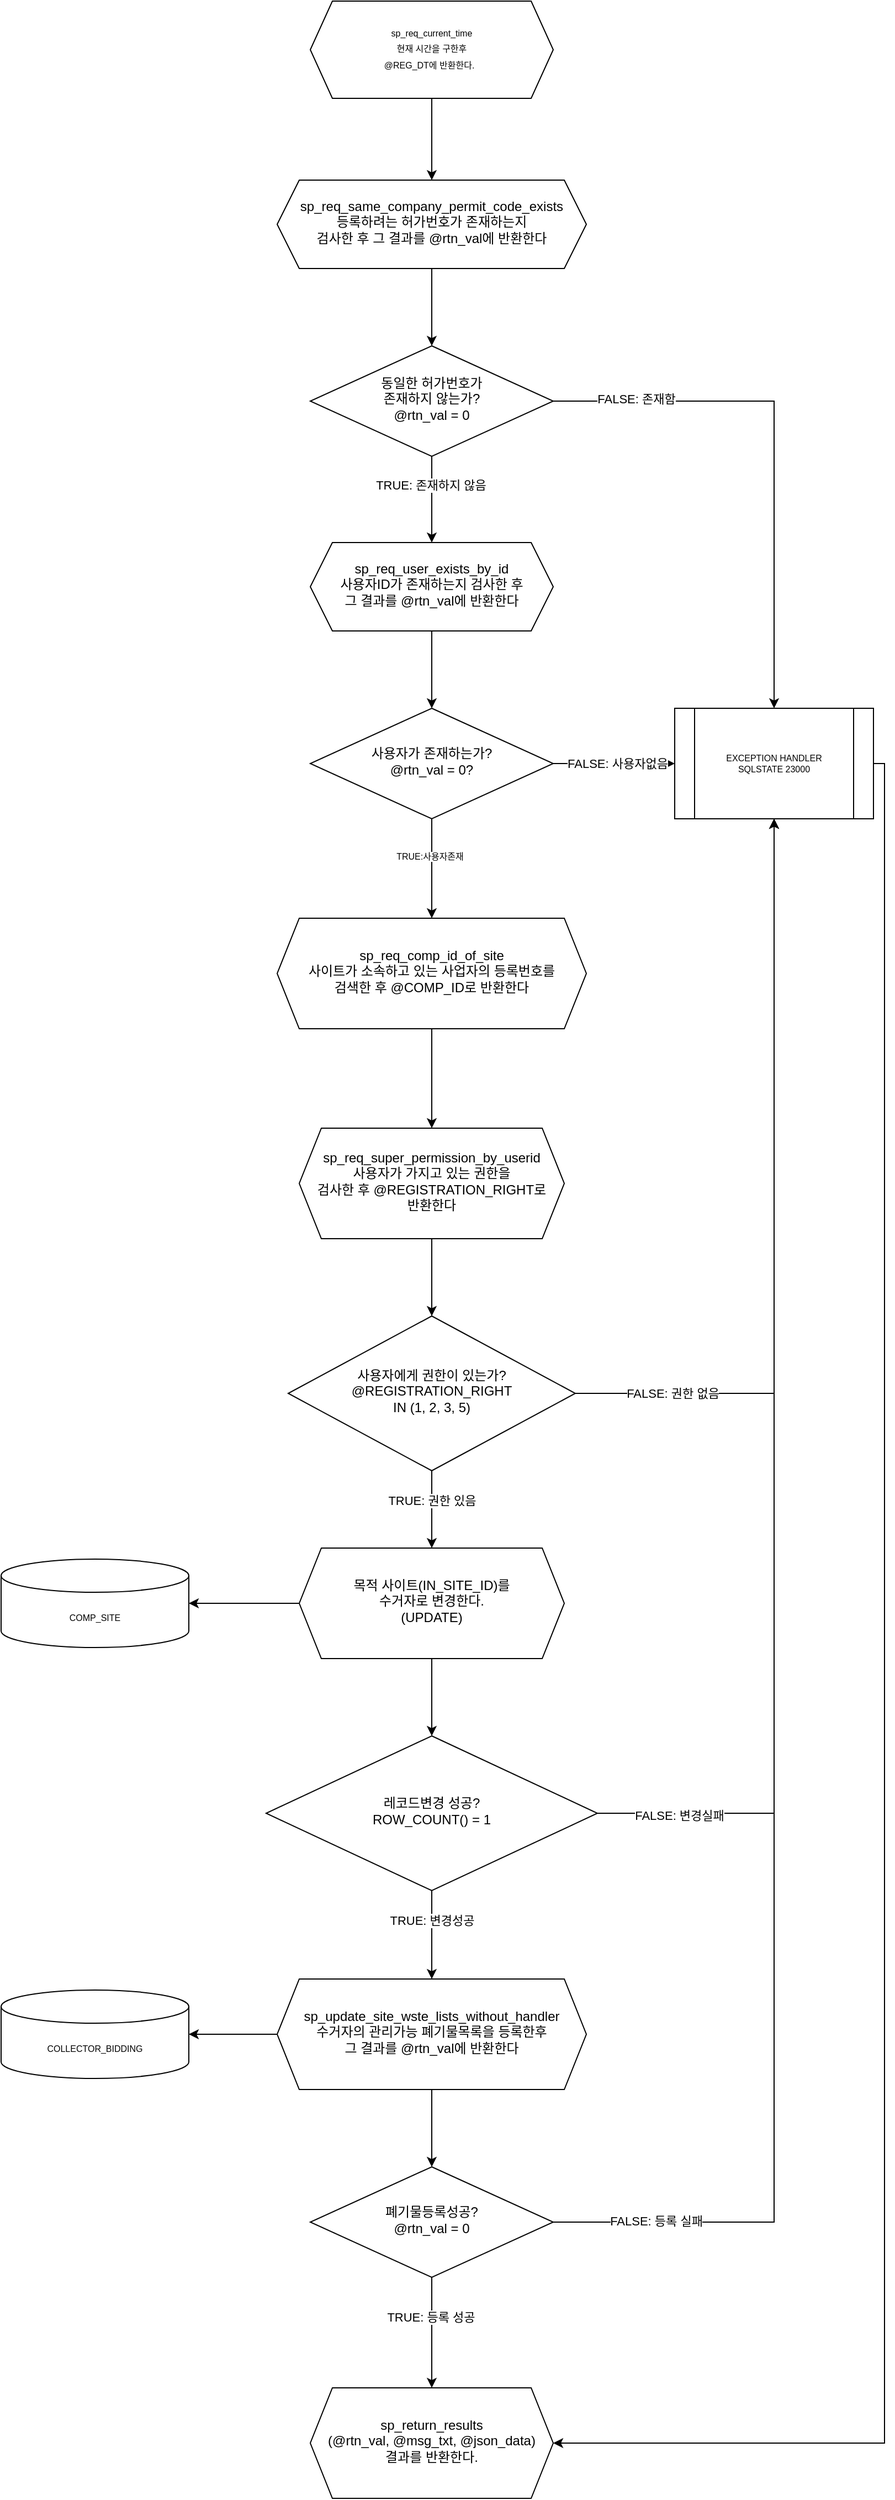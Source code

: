 <mxfile version="16.5.6" type="device"><diagram id="yySY9vK7rYap_eBIG5R3" name="Page-1"><mxGraphModel dx="4037" dy="7043" grid="1" gridSize="10" guides="1" tooltips="1" connect="1" arrows="1" fold="1" page="1" pageScale="1" pageWidth="827" pageHeight="1169" math="0" shadow="0"><root><mxCell id="0"/><mxCell id="1" parent="0"/><mxCell id="CMZ5Q1El2WQaPjV9q1QV-1" value="" style="edgeStyle=orthogonalEdgeStyle;rounded=0;orthogonalLoop=1;jettySize=auto;html=1;fontSize=8;" edge="1" parent="1" source="CMZ5Q1El2WQaPjV9q1QV-2" target="CMZ5Q1El2WQaPjV9q1QV-4"><mxGeometry relative="1" as="geometry"/></mxCell><mxCell id="CMZ5Q1El2WQaPjV9q1QV-2" value="&lt;font style=&quot;font-size: 8px&quot;&gt;sp_req_current_time&lt;br&gt;현재 시간을 구한후&lt;br&gt;@REG_DT에 반환한다.&amp;nbsp;&amp;nbsp;&lt;/font&gt;" style="shape=hexagon;perimeter=hexagonPerimeter2;whiteSpace=wrap;html=1;fixedSize=1;shadow=0;strokeWidth=1;spacing=6;spacingTop=-4;" vertex="1" parent="1"><mxGeometry x="-533" y="-3470" width="220" height="88" as="geometry"/></mxCell><mxCell id="CMZ5Q1El2WQaPjV9q1QV-3" value="" style="edgeStyle=orthogonalEdgeStyle;rounded=0;orthogonalLoop=1;jettySize=auto;html=1;fontSize=8;entryX=0.5;entryY=0;entryDx=0;entryDy=0;" edge="1" parent="1" source="CMZ5Q1El2WQaPjV9q1QV-4" target="CMZ5Q1El2WQaPjV9q1QV-86"><mxGeometry relative="1" as="geometry"/></mxCell><mxCell id="CMZ5Q1El2WQaPjV9q1QV-4" value="sp_req_same_company_permit_code_exists&lt;br&gt;등록하려는 허가번호가 존재하는지&lt;br&gt;검사한 후 그 결과를&amp;nbsp;@rtn_val에 반환한다" style="shape=hexagon;perimeter=hexagonPerimeter2;whiteSpace=wrap;html=1;fixedSize=1;shadow=0;strokeWidth=1;spacing=6;spacingTop=-4;" vertex="1" parent="1"><mxGeometry x="-563" y="-3308" width="280" height="80" as="geometry"/></mxCell><mxCell id="CMZ5Q1El2WQaPjV9q1QV-5" value="" style="edgeStyle=orthogonalEdgeStyle;rounded=0;orthogonalLoop=1;jettySize=auto;html=1;fontSize=8;" edge="1" parent="1" source="CMZ5Q1El2WQaPjV9q1QV-8" target="CMZ5Q1El2WQaPjV9q1QV-9"><mxGeometry relative="1" as="geometry"/></mxCell><mxCell id="CMZ5Q1El2WQaPjV9q1QV-6" value="TRUE:사용자존재" style="edgeLabel;html=1;align=center;verticalAlign=middle;resizable=0;points=[];fontSize=8;" vertex="1" connectable="0" parent="CMZ5Q1El2WQaPjV9q1QV-5"><mxGeometry x="-0.244" y="-2" relative="1" as="geometry"><mxPoint as="offset"/></mxGeometry></mxCell><mxCell id="CMZ5Q1El2WQaPjV9q1QV-21" value="" style="edgeStyle=orthogonalEdgeStyle;rounded=0;orthogonalLoop=1;jettySize=auto;html=1;" edge="1" parent="1" source="CMZ5Q1El2WQaPjV9q1QV-8" target="CMZ5Q1El2WQaPjV9q1QV-20"><mxGeometry relative="1" as="geometry"/></mxCell><mxCell id="CMZ5Q1El2WQaPjV9q1QV-22" value="FALSE: 사용자없음" style="edgeLabel;html=1;align=center;verticalAlign=middle;resizable=0;points=[];" vertex="1" connectable="0" parent="CMZ5Q1El2WQaPjV9q1QV-21"><mxGeometry x="-0.2" relative="1" as="geometry"><mxPoint x="14" as="offset"/></mxGeometry></mxCell><mxCell id="CMZ5Q1El2WQaPjV9q1QV-8" value="사용자가 존재하는가?&lt;br&gt;@rtn_val = 0?" style="rhombus;whiteSpace=wrap;html=1;shadow=0;strokeWidth=1;spacing=6;spacingTop=-4;" vertex="1" parent="1"><mxGeometry x="-533" y="-2830" width="220" height="100" as="geometry"/></mxCell><mxCell id="CMZ5Q1El2WQaPjV9q1QV-11" value="" style="edgeStyle=orthogonalEdgeStyle;rounded=0;orthogonalLoop=1;jettySize=auto;html=1;entryX=0.5;entryY=0;entryDx=0;entryDy=0;" edge="1" parent="1" source="CMZ5Q1El2WQaPjV9q1QV-9" target="CMZ5Q1El2WQaPjV9q1QV-12"><mxGeometry relative="1" as="geometry"><mxPoint x="-393" y="-2490" as="targetPoint"/></mxGeometry></mxCell><mxCell id="CMZ5Q1El2WQaPjV9q1QV-9" value="sp_req_comp_id_of_site&lt;br&gt;사이트가 소속하고 있는 사업자의 등록번호를&lt;br&gt;검색한 후&amp;nbsp;@COMP_ID로 반환한다" style="shape=hexagon;perimeter=hexagonPerimeter2;whiteSpace=wrap;html=1;fixedSize=1;shadow=0;strokeWidth=1;spacing=6;spacingTop=-4;" vertex="1" parent="1"><mxGeometry x="-563" y="-2640" width="280" height="100" as="geometry"/></mxCell><mxCell id="CMZ5Q1El2WQaPjV9q1QV-14" value="" style="edgeStyle=orthogonalEdgeStyle;rounded=0;orthogonalLoop=1;jettySize=auto;html=1;entryX=0.5;entryY=0;entryDx=0;entryDy=0;" edge="1" parent="1" source="CMZ5Q1El2WQaPjV9q1QV-12" target="CMZ5Q1El2WQaPjV9q1QV-15"><mxGeometry relative="1" as="geometry"><mxPoint x="-363" y="-2290" as="targetPoint"/></mxGeometry></mxCell><mxCell id="CMZ5Q1El2WQaPjV9q1QV-12" value="sp_req_super_permission_by_userid&lt;br&gt;사용자가 가지고 있는 권한을&lt;br&gt;검사한 후&amp;nbsp;@REGISTRATION_RIGHT로&lt;br&gt;반환한다" style="shape=hexagon;perimeter=hexagonPerimeter2;whiteSpace=wrap;html=1;fixedSize=1;shadow=0;strokeWidth=1;spacing=6;spacingTop=-4;" vertex="1" parent="1"><mxGeometry x="-543" y="-2450" width="240" height="100" as="geometry"/></mxCell><mxCell id="CMZ5Q1El2WQaPjV9q1QV-19" value="" style="edgeStyle=orthogonalEdgeStyle;rounded=0;orthogonalLoop=1;jettySize=auto;html=1;" edge="1" parent="1" source="CMZ5Q1El2WQaPjV9q1QV-15" target="CMZ5Q1El2WQaPjV9q1QV-17"><mxGeometry relative="1" as="geometry"><Array as="points"><mxPoint x="-423" y="-2120"/><mxPoint x="-423" y="-2120"/></Array></mxGeometry></mxCell><mxCell id="CMZ5Q1El2WQaPjV9q1QV-23" value="TRUE: 권한 있음" style="edgeLabel;html=1;align=center;verticalAlign=middle;resizable=0;points=[];" vertex="1" connectable="0" parent="CMZ5Q1El2WQaPjV9q1QV-19"><mxGeometry x="-0.244" relative="1" as="geometry"><mxPoint as="offset"/></mxGeometry></mxCell><mxCell id="CMZ5Q1El2WQaPjV9q1QV-24" style="edgeStyle=orthogonalEdgeStyle;rounded=0;orthogonalLoop=1;jettySize=auto;html=1;exitX=1;exitY=0.5;exitDx=0;exitDy=0;entryX=0.5;entryY=1;entryDx=0;entryDy=0;" edge="1" parent="1" source="CMZ5Q1El2WQaPjV9q1QV-15" target="CMZ5Q1El2WQaPjV9q1QV-20"><mxGeometry relative="1" as="geometry"/></mxCell><mxCell id="CMZ5Q1El2WQaPjV9q1QV-25" value="FALSE: 권한 없음" style="edgeLabel;html=1;align=center;verticalAlign=middle;resizable=0;points=[];" vertex="1" connectable="0" parent="CMZ5Q1El2WQaPjV9q1QV-24"><mxGeometry x="-0.749" relative="1" as="geometry"><mxPoint as="offset"/></mxGeometry></mxCell><mxCell id="CMZ5Q1El2WQaPjV9q1QV-15" value="사용자에게 권한이 있는가?&lt;br&gt;@REGISTRATION_RIGHT&lt;br&gt;IN (1, 2, 3, 5)" style="rhombus;whiteSpace=wrap;html=1;shadow=0;strokeWidth=1;spacing=6;spacingTop=-4;" vertex="1" parent="1"><mxGeometry x="-553" y="-2280" width="260" height="140" as="geometry"/></mxCell><mxCell id="CMZ5Q1El2WQaPjV9q1QV-16" value="" style="edgeStyle=orthogonalEdgeStyle;rounded=0;orthogonalLoop=1;jettySize=auto;html=1;entryX=0.5;entryY=0;entryDx=0;entryDy=0;" edge="1" source="CMZ5Q1El2WQaPjV9q1QV-17" target="CMZ5Q1El2WQaPjV9q1QV-18" parent="1"><mxGeometry relative="1" as="geometry"><mxPoint x="-363" y="-1910" as="targetPoint"/></mxGeometry></mxCell><mxCell id="CMZ5Q1El2WQaPjV9q1QV-72" value="" style="edgeStyle=orthogonalEdgeStyle;rounded=0;orthogonalLoop=1;jettySize=auto;html=1;entryX=1;entryY=0.5;entryDx=0;entryDy=0;entryPerimeter=0;" edge="1" parent="1" source="CMZ5Q1El2WQaPjV9q1QV-17" target="CMZ5Q1El2WQaPjV9q1QV-73"><mxGeometry relative="1" as="geometry"><mxPoint x="-683" y="-2020" as="targetPoint"/></mxGeometry></mxCell><mxCell id="CMZ5Q1El2WQaPjV9q1QV-17" value="목적 사이트(IN_SITE_ID)를&lt;br&gt;수거자로 변경한다.&lt;br&gt;(UPDATE)" style="shape=hexagon;perimeter=hexagonPerimeter2;whiteSpace=wrap;html=1;fixedSize=1;shadow=0;strokeWidth=1;spacing=6;spacingTop=-4;" vertex="1" parent="1"><mxGeometry x="-543" y="-2070" width="240" height="100" as="geometry"/></mxCell><mxCell id="CMZ5Q1El2WQaPjV9q1QV-26" style="edgeStyle=orthogonalEdgeStyle;rounded=0;orthogonalLoop=1;jettySize=auto;html=1;exitX=1;exitY=0.5;exitDx=0;exitDy=0;entryX=0.5;entryY=1;entryDx=0;entryDy=0;" edge="1" parent="1" source="CMZ5Q1El2WQaPjV9q1QV-18" target="CMZ5Q1El2WQaPjV9q1QV-20"><mxGeometry relative="1" as="geometry"/></mxCell><mxCell id="CMZ5Q1El2WQaPjV9q1QV-27" value="FALSE: 변경실패" style="edgeLabel;html=1;align=center;verticalAlign=middle;resizable=0;points=[];" vertex="1" connectable="0" parent="CMZ5Q1El2WQaPjV9q1QV-26"><mxGeometry x="-0.861" y="-2" relative="1" as="geometry"><mxPoint as="offset"/></mxGeometry></mxCell><mxCell id="CMZ5Q1El2WQaPjV9q1QV-31" value="" style="edgeStyle=orthogonalEdgeStyle;rounded=0;orthogonalLoop=1;jettySize=auto;html=1;" edge="1" parent="1" source="CMZ5Q1El2WQaPjV9q1QV-18" target="CMZ5Q1El2WQaPjV9q1QV-29"><mxGeometry relative="1" as="geometry"><Array as="points"><mxPoint x="-423" y="-1730"/><mxPoint x="-423" y="-1730"/></Array></mxGeometry></mxCell><mxCell id="CMZ5Q1El2WQaPjV9q1QV-41" value="TRUE: 변경성공" style="edgeLabel;html=1;align=center;verticalAlign=middle;resizable=0;points=[];" vertex="1" connectable="0" parent="CMZ5Q1El2WQaPjV9q1QV-31"><mxGeometry x="-0.33" relative="1" as="geometry"><mxPoint as="offset"/></mxGeometry></mxCell><mxCell id="CMZ5Q1El2WQaPjV9q1QV-18" value="레코드변경 성공?&lt;br&gt;ROW_COUNT() = 1" style="rhombus;whiteSpace=wrap;html=1;shadow=0;strokeWidth=1;spacing=6;spacingTop=-4;" vertex="1" parent="1"><mxGeometry x="-573" y="-1900" width="300" height="140" as="geometry"/></mxCell><mxCell id="CMZ5Q1El2WQaPjV9q1QV-58" style="edgeStyle=orthogonalEdgeStyle;rounded=0;orthogonalLoop=1;jettySize=auto;html=1;exitX=1;exitY=0.5;exitDx=0;exitDy=0;entryX=1;entryY=0.5;entryDx=0;entryDy=0;" edge="1" parent="1" source="CMZ5Q1El2WQaPjV9q1QV-20" target="CMZ5Q1El2WQaPjV9q1QV-55"><mxGeometry relative="1" as="geometry"><Array as="points"><mxPoint x="-13" y="-2780"/><mxPoint x="-13" y="-1260"/></Array></mxGeometry></mxCell><mxCell id="CMZ5Q1El2WQaPjV9q1QV-20" value="EXCEPTION HANDLER&lt;br&gt;SQLSTATE 23000" style="shape=process;whiteSpace=wrap;html=1;backgroundOutline=1;fontSize=8;" vertex="1" parent="1"><mxGeometry x="-203" y="-2830" width="180" height="100" as="geometry"/></mxCell><mxCell id="CMZ5Q1El2WQaPjV9q1QV-28" value="" style="edgeStyle=orthogonalEdgeStyle;rounded=0;orthogonalLoop=1;jettySize=auto;html=1;entryX=0.5;entryY=0;entryDx=0;entryDy=0;" edge="1" source="CMZ5Q1El2WQaPjV9q1QV-29" target="CMZ5Q1El2WQaPjV9q1QV-30" parent="1"><mxGeometry relative="1" as="geometry"><mxPoint x="-363" y="-1520" as="targetPoint"/></mxGeometry></mxCell><mxCell id="CMZ5Q1El2WQaPjV9q1QV-75" value="" style="edgeStyle=orthogonalEdgeStyle;rounded=0;orthogonalLoop=1;jettySize=auto;html=1;" edge="1" parent="1" source="CMZ5Q1El2WQaPjV9q1QV-29" target="CMZ5Q1El2WQaPjV9q1QV-74"><mxGeometry relative="1" as="geometry"/></mxCell><mxCell id="CMZ5Q1El2WQaPjV9q1QV-29" value="sp_update_site_wste_lists_without_handler&lt;br&gt;수거자의 관리가능 폐기물목록을 등록한후&lt;br&gt;그 결과를&amp;nbsp;@rtn_val에 반환한다" style="shape=hexagon;perimeter=hexagonPerimeter2;whiteSpace=wrap;html=1;fixedSize=1;shadow=0;strokeWidth=1;spacing=6;spacingTop=-4;" vertex="1" parent="1"><mxGeometry x="-563" y="-1680" width="280" height="100" as="geometry"/></mxCell><mxCell id="CMZ5Q1El2WQaPjV9q1QV-34" style="edgeStyle=orthogonalEdgeStyle;rounded=0;orthogonalLoop=1;jettySize=auto;html=1;exitX=1;exitY=0.5;exitDx=0;exitDy=0;entryX=0.5;entryY=1;entryDx=0;entryDy=0;" edge="1" parent="1" source="CMZ5Q1El2WQaPjV9q1QV-30" target="CMZ5Q1El2WQaPjV9q1QV-20"><mxGeometry relative="1" as="geometry"/></mxCell><mxCell id="CMZ5Q1El2WQaPjV9q1QV-35" value="FALSE: 등록 실패" style="edgeLabel;html=1;align=center;verticalAlign=middle;resizable=0;points=[];" vertex="1" connectable="0" parent="CMZ5Q1El2WQaPjV9q1QV-34"><mxGeometry x="-0.874" y="1" relative="1" as="geometry"><mxPoint as="offset"/></mxGeometry></mxCell><mxCell id="CMZ5Q1El2WQaPjV9q1QV-77" value="" style="edgeStyle=orthogonalEdgeStyle;rounded=0;orthogonalLoop=1;jettySize=auto;html=1;" edge="1" parent="1" source="CMZ5Q1El2WQaPjV9q1QV-30"><mxGeometry relative="1" as="geometry"><mxPoint x="-423.0" y="-1310" as="targetPoint"/></mxGeometry></mxCell><mxCell id="CMZ5Q1El2WQaPjV9q1QV-78" value="TRUE: 등록 성공" style="edgeLabel;html=1;align=center;verticalAlign=middle;resizable=0;points=[];" vertex="1" connectable="0" parent="CMZ5Q1El2WQaPjV9q1QV-77"><mxGeometry x="-0.286" y="-1" relative="1" as="geometry"><mxPoint as="offset"/></mxGeometry></mxCell><mxCell id="CMZ5Q1El2WQaPjV9q1QV-30" value="폐기물등록성공?&lt;br&gt;@rtn_val = 0" style="rhombus;whiteSpace=wrap;html=1;shadow=0;strokeWidth=1;spacing=6;spacingTop=-4;" vertex="1" parent="1"><mxGeometry x="-533" y="-1510" width="220" height="100" as="geometry"/></mxCell><mxCell id="CMZ5Q1El2WQaPjV9q1QV-55" value="sp_return_results&lt;br&gt;(@rtn_val, @msg_txt, @json_data)&lt;br&gt;결과를 반환한다." style="shape=hexagon;perimeter=hexagonPerimeter2;whiteSpace=wrap;html=1;fixedSize=1;shadow=0;strokeWidth=1;spacing=6;spacingTop=-4;" vertex="1" parent="1"><mxGeometry x="-533" y="-1310" width="220" height="100" as="geometry"/></mxCell><mxCell id="CMZ5Q1El2WQaPjV9q1QV-73" value="COMP_SITE" style="shape=cylinder3;whiteSpace=wrap;html=1;boundedLbl=1;backgroundOutline=1;size=15;fontSize=8;" vertex="1" parent="1"><mxGeometry x="-813" y="-2060" width="170" height="80" as="geometry"/></mxCell><mxCell id="CMZ5Q1El2WQaPjV9q1QV-74" value="COLLECTOR_BIDDING" style="shape=cylinder3;whiteSpace=wrap;html=1;boundedLbl=1;backgroundOutline=1;size=15;fontSize=8;" vertex="1" parent="1"><mxGeometry x="-813" y="-1670" width="170" height="80" as="geometry"/></mxCell><mxCell id="CMZ5Q1El2WQaPjV9q1QV-85" value="" style="edgeStyle=orthogonalEdgeStyle;rounded=0;orthogonalLoop=1;jettySize=auto;html=1;" edge="1" parent="1" source="CMZ5Q1El2WQaPjV9q1QV-84" target="CMZ5Q1El2WQaPjV9q1QV-8"><mxGeometry relative="1" as="geometry"/></mxCell><mxCell id="CMZ5Q1El2WQaPjV9q1QV-84" value="sp_req_user_exists_by_id&lt;br&gt;사용자ID가 존재하는지 검사한 후&lt;br&gt;그 결과를 @rtn_val에 반환한다" style="shape=hexagon;perimeter=hexagonPerimeter2;whiteSpace=wrap;html=1;fixedSize=1;shadow=0;strokeWidth=1;spacing=6;spacingTop=-4;" vertex="1" parent="1"><mxGeometry x="-533" y="-2980" width="220" height="80" as="geometry"/></mxCell><mxCell id="CMZ5Q1El2WQaPjV9q1QV-87" value="" style="edgeStyle=orthogonalEdgeStyle;rounded=0;orthogonalLoop=1;jettySize=auto;html=1;" edge="1" parent="1" source="CMZ5Q1El2WQaPjV9q1QV-86" target="CMZ5Q1El2WQaPjV9q1QV-84"><mxGeometry relative="1" as="geometry"/></mxCell><mxCell id="CMZ5Q1El2WQaPjV9q1QV-88" value="TRUE: 존재하지 않음" style="edgeLabel;html=1;align=center;verticalAlign=middle;resizable=0;points=[];" vertex="1" connectable="0" parent="CMZ5Q1El2WQaPjV9q1QV-87"><mxGeometry x="-0.334" y="-1" relative="1" as="geometry"><mxPoint as="offset"/></mxGeometry></mxCell><mxCell id="CMZ5Q1El2WQaPjV9q1QV-89" style="edgeStyle=orthogonalEdgeStyle;rounded=0;orthogonalLoop=1;jettySize=auto;html=1;entryX=0.5;entryY=0;entryDx=0;entryDy=0;" edge="1" parent="1" source="CMZ5Q1El2WQaPjV9q1QV-86" target="CMZ5Q1El2WQaPjV9q1QV-20"><mxGeometry relative="1" as="geometry"/></mxCell><mxCell id="CMZ5Q1El2WQaPjV9q1QV-90" value="FALSE: 존재함" style="edgeLabel;html=1;align=center;verticalAlign=middle;resizable=0;points=[];" vertex="1" connectable="0" parent="CMZ5Q1El2WQaPjV9q1QV-89"><mxGeometry x="-0.688" y="2" relative="1" as="geometry"><mxPoint as="offset"/></mxGeometry></mxCell><mxCell id="CMZ5Q1El2WQaPjV9q1QV-86" value="동일한 허가번호가&lt;br&gt;존재하지 않는가?&lt;br&gt;@rtn_val = 0" style="rhombus;whiteSpace=wrap;html=1;shadow=0;strokeWidth=1;spacing=6;spacingTop=-4;" vertex="1" parent="1"><mxGeometry x="-533" y="-3158" width="220" height="100" as="geometry"/></mxCell></root></mxGraphModel></diagram></mxfile>